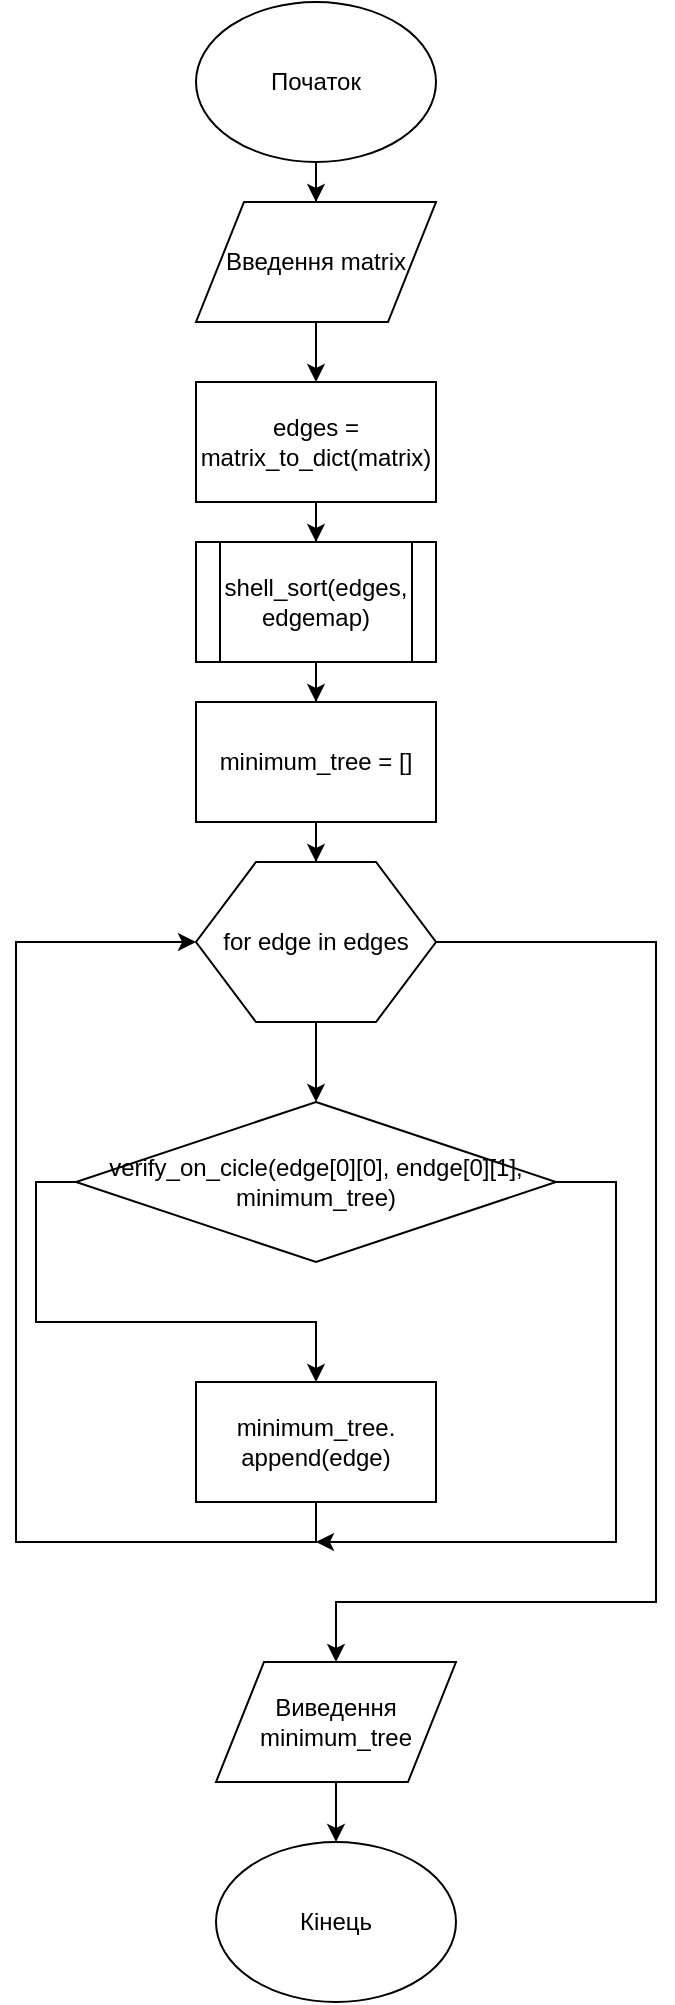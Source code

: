 <mxfile version="12.2.6" type="device" pages="1"><diagram id="kp0tyjo2xHCnipoAIj9o" name="Page-1"><mxGraphModel dx="768" dy="1103" grid="1" gridSize="10" guides="1" tooltips="1" connect="1" arrows="1" fold="1" page="1" pageScale="1" pageWidth="900" pageHeight="1600" math="0" shadow="0"><root><mxCell id="0"/><mxCell id="1" parent="0"/><mxCell id="ymrPEJtnPkwjJYzMrBQJ-11" value="" style="edgeStyle=orthogonalEdgeStyle;rounded=0;orthogonalLoop=1;jettySize=auto;html=1;" edge="1" parent="1" source="ymrPEJtnPkwjJYzMrBQJ-1" target="ymrPEJtnPkwjJYzMrBQJ-3"><mxGeometry relative="1" as="geometry"/></mxCell><mxCell id="ymrPEJtnPkwjJYzMrBQJ-1" value="Початок" style="ellipse;whiteSpace=wrap;html=1;" vertex="1" parent="1"><mxGeometry x="420" y="10" width="120" height="80" as="geometry"/></mxCell><mxCell id="ymrPEJtnPkwjJYzMrBQJ-12" value="" style="edgeStyle=orthogonalEdgeStyle;rounded=0;orthogonalLoop=1;jettySize=auto;html=1;" edge="1" parent="1" source="ymrPEJtnPkwjJYzMrBQJ-3" target="ymrPEJtnPkwjJYzMrBQJ-4"><mxGeometry relative="1" as="geometry"/></mxCell><mxCell id="ymrPEJtnPkwjJYzMrBQJ-3" value="Введення matrix" style="shape=parallelogram;perimeter=parallelogramPerimeter;whiteSpace=wrap;html=1;" vertex="1" parent="1"><mxGeometry x="420" y="110" width="120" height="60" as="geometry"/></mxCell><mxCell id="ymrPEJtnPkwjJYzMrBQJ-13" value="" style="edgeStyle=orthogonalEdgeStyle;rounded=0;orthogonalLoop=1;jettySize=auto;html=1;" edge="1" parent="1" source="ymrPEJtnPkwjJYzMrBQJ-4" target="ymrPEJtnPkwjJYzMrBQJ-7"><mxGeometry relative="1" as="geometry"/></mxCell><mxCell id="ymrPEJtnPkwjJYzMrBQJ-4" value="edges = matrix_to_dict(matrix)" style="rounded=0;whiteSpace=wrap;html=1;" vertex="1" parent="1"><mxGeometry x="420" y="200" width="120" height="60" as="geometry"/></mxCell><mxCell id="ymrPEJtnPkwjJYzMrBQJ-14" value="" style="edgeStyle=orthogonalEdgeStyle;rounded=0;orthogonalLoop=1;jettySize=auto;html=1;" edge="1" parent="1" source="ymrPEJtnPkwjJYzMrBQJ-7" target="ymrPEJtnPkwjJYzMrBQJ-9"><mxGeometry relative="1" as="geometry"/></mxCell><mxCell id="ymrPEJtnPkwjJYzMrBQJ-7" value="&lt;span style=&quot;white-space: normal&quot;&gt;shell_sort(edges, edgemap)&lt;/span&gt;" style="shape=process;whiteSpace=wrap;html=1;backgroundOutline=1;" vertex="1" parent="1"><mxGeometry x="420" y="280" width="120" height="60" as="geometry"/></mxCell><mxCell id="ymrPEJtnPkwjJYzMrBQJ-15" value="" style="edgeStyle=orthogonalEdgeStyle;rounded=0;orthogonalLoop=1;jettySize=auto;html=1;" edge="1" parent="1" source="ymrPEJtnPkwjJYzMrBQJ-9" target="ymrPEJtnPkwjJYzMrBQJ-10"><mxGeometry relative="1" as="geometry"/></mxCell><mxCell id="ymrPEJtnPkwjJYzMrBQJ-9" value="minimum_tree = []" style="rounded=0;whiteSpace=wrap;html=1;" vertex="1" parent="1"><mxGeometry x="420" y="360" width="120" height="60" as="geometry"/></mxCell><mxCell id="ymrPEJtnPkwjJYzMrBQJ-17" value="" style="edgeStyle=orthogonalEdgeStyle;rounded=0;orthogonalLoop=1;jettySize=auto;html=1;" edge="1" parent="1" source="ymrPEJtnPkwjJYzMrBQJ-10" target="ymrPEJtnPkwjJYzMrBQJ-16"><mxGeometry relative="1" as="geometry"/></mxCell><mxCell id="ymrPEJtnPkwjJYzMrBQJ-24" style="edgeStyle=orthogonalEdgeStyle;rounded=0;orthogonalLoop=1;jettySize=auto;html=1;exitX=1;exitY=0.5;exitDx=0;exitDy=0;entryX=0.5;entryY=0;entryDx=0;entryDy=0;" edge="1" parent="1" source="ymrPEJtnPkwjJYzMrBQJ-10" target="ymrPEJtnPkwjJYzMrBQJ-23"><mxGeometry relative="1" as="geometry"><mxPoint x="670" y="830" as="targetPoint"/><Array as="points"><mxPoint x="650" y="480"/><mxPoint x="650" y="810"/><mxPoint x="490" y="810"/></Array></mxGeometry></mxCell><mxCell id="ymrPEJtnPkwjJYzMrBQJ-10" value="for edge in edges" style="shape=hexagon;perimeter=hexagonPerimeter2;whiteSpace=wrap;html=1;" vertex="1" parent="1"><mxGeometry x="420" y="440" width="120" height="80" as="geometry"/></mxCell><mxCell id="ymrPEJtnPkwjJYzMrBQJ-20" style="edgeStyle=orthogonalEdgeStyle;rounded=0;orthogonalLoop=1;jettySize=auto;html=1;exitX=0;exitY=0.5;exitDx=0;exitDy=0;" edge="1" parent="1" source="ymrPEJtnPkwjJYzMrBQJ-16" target="ymrPEJtnPkwjJYzMrBQJ-18"><mxGeometry relative="1" as="geometry"/></mxCell><mxCell id="ymrPEJtnPkwjJYzMrBQJ-22" style="edgeStyle=orthogonalEdgeStyle;rounded=0;orthogonalLoop=1;jettySize=auto;html=1;exitX=1;exitY=0.5;exitDx=0;exitDy=0;" edge="1" parent="1" source="ymrPEJtnPkwjJYzMrBQJ-16"><mxGeometry relative="1" as="geometry"><mxPoint x="480" y="780" as="targetPoint"/><Array as="points"><mxPoint x="630" y="600"/><mxPoint x="630" y="780"/></Array></mxGeometry></mxCell><mxCell id="ymrPEJtnPkwjJYzMrBQJ-16" value="verify_on_cicle(edge[0][0], endge[0][1], minimum_tree)" style="rhombus;whiteSpace=wrap;html=1;" vertex="1" parent="1"><mxGeometry x="360" y="560" width="240" height="80" as="geometry"/></mxCell><mxCell id="ymrPEJtnPkwjJYzMrBQJ-21" style="edgeStyle=orthogonalEdgeStyle;rounded=0;orthogonalLoop=1;jettySize=auto;html=1;exitX=0.5;exitY=1;exitDx=0;exitDy=0;entryX=0;entryY=0.5;entryDx=0;entryDy=0;" edge="1" parent="1" source="ymrPEJtnPkwjJYzMrBQJ-18" target="ymrPEJtnPkwjJYzMrBQJ-10"><mxGeometry relative="1" as="geometry"><mxPoint x="320" y="480" as="targetPoint"/><Array as="points"><mxPoint x="480" y="780"/><mxPoint x="330" y="780"/><mxPoint x="330" y="480"/></Array></mxGeometry></mxCell><mxCell id="ymrPEJtnPkwjJYzMrBQJ-18" value="minimum_tree.&lt;br&gt;append(edge)" style="rounded=0;whiteSpace=wrap;html=1;" vertex="1" parent="1"><mxGeometry x="420" y="700" width="120" height="60" as="geometry"/></mxCell><mxCell id="ymrPEJtnPkwjJYzMrBQJ-26" value="" style="edgeStyle=orthogonalEdgeStyle;rounded=0;orthogonalLoop=1;jettySize=auto;html=1;" edge="1" parent="1" source="ymrPEJtnPkwjJYzMrBQJ-23" target="ymrPEJtnPkwjJYzMrBQJ-25"><mxGeometry relative="1" as="geometry"/></mxCell><mxCell id="ymrPEJtnPkwjJYzMrBQJ-23" value="Виведення minimum_tree" style="shape=parallelogram;perimeter=parallelogramPerimeter;whiteSpace=wrap;html=1;" vertex="1" parent="1"><mxGeometry x="430" y="840" width="120" height="60" as="geometry"/></mxCell><mxCell id="ymrPEJtnPkwjJYzMrBQJ-25" value="Кінець" style="ellipse;whiteSpace=wrap;html=1;" vertex="1" parent="1"><mxGeometry x="430" y="930" width="120" height="80" as="geometry"/></mxCell></root></mxGraphModel></diagram></mxfile>